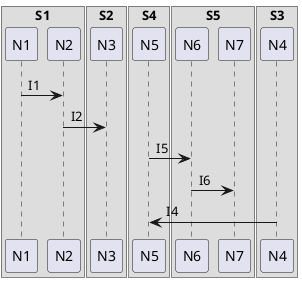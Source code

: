@startuml

box "S1"
  participant N1
  participant N2
end box
box "S2"
  participant N3
end box
box "S4"
  participant N5
end box
box "S5"
  participant N6
  participant N7
end box
box "S3"
  participant N4
end box

N1 -> N2 : I1
N2 -> N3 : I2
N5 -> N6 : I5
N6 -> N7 : I6
N4 -> N5 : I4

@enduml
